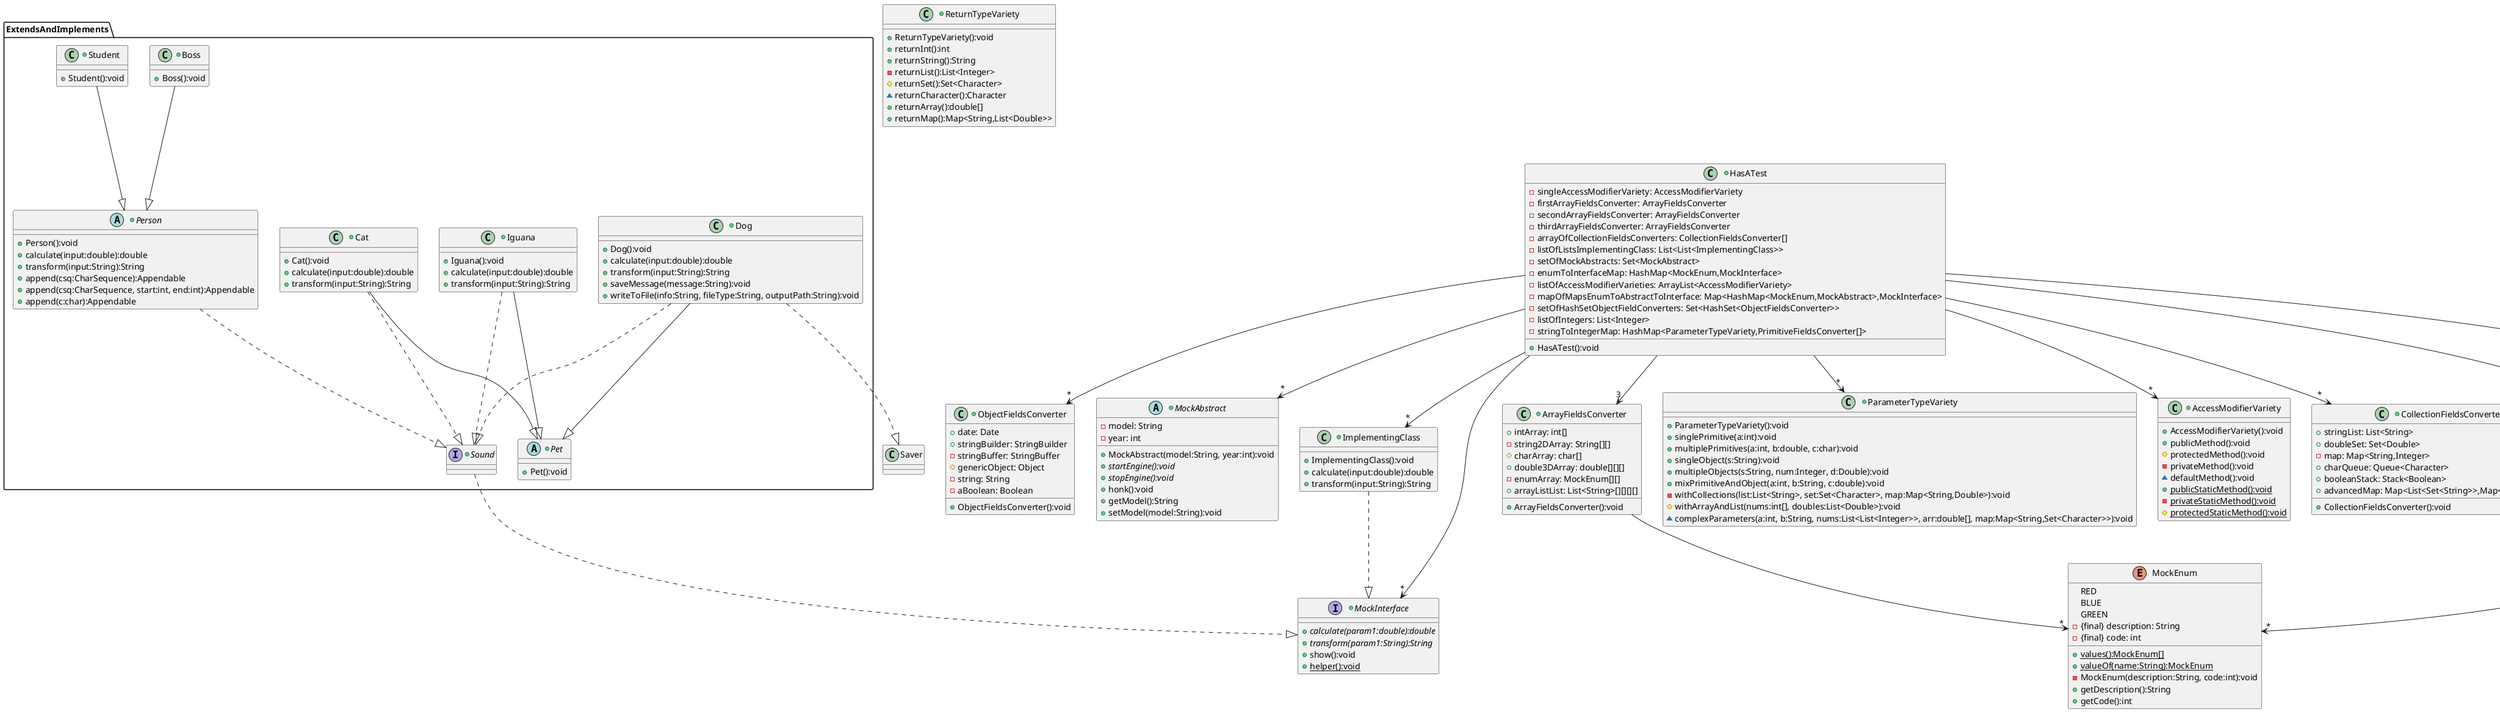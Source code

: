 @startuml
+class CollectionFieldsConverter{
	+ stringList: List<String>
	+ doubleSet: Set<Double>
	- map: Map<String,Integer>
	+ charQueue: Queue<Character>
	+ booleanStack: Stack<Boolean>
	+ advancedMap: Map<List<Set<String>>,Map<String,String>>
	+CollectionFieldsConverter():void
	}

+class PrimitiveFieldsConverter{
	+{final} anInt: int
	- aByte: byte
	# aBoolean: boolean
	~{static} aChar: char
	~ aLong: long
	#{static} aShort: short
	+ aFloat: float
	+ aDouble: double
	+PrimitiveFieldsConverter():void
	}

+class ObjectFieldsConverter{
	+ date: Date
	+ stringBuilder: StringBuilder
	- stringBuffer: StringBuffer
	# genericObject: Object
	- string: String
	- aBoolean: Boolean
	+ObjectFieldsConverter():void
	}

+abstract class MockAbstract{
	- model: String
	- year: int
	+MockAbstract(model:String, year:int):void
	+{abstract}startEngine():void
	+{abstract}stopEngine():void
	+honk():void
	+getModel():String
	+setModel(model:String):void
	}

+interface MockInterface{
	+{abstract}calculate(param1:double):double
	+{abstract}transform(param1:String):String
	+show():void
	+{static}helper():void
	}

+class HasATest{
	- singleAccessModifierVariety: AccessModifierVariety
	- firstArrayFieldsConverter: ArrayFieldsConverter
	- secondArrayFieldsConverter: ArrayFieldsConverter
	- thirdArrayFieldsConverter: ArrayFieldsConverter
	- arrayOfCollectionFieldsConverters: CollectionFieldsConverter[]
	- listOfListsImplementingClass: List<List<ImplementingClass>>
	- setOfMockAbstracts: Set<MockAbstract>
	- enumToInterfaceMap: HashMap<MockEnum,MockInterface>
	- listOfAccessModifierVarieties: ArrayList<AccessModifierVariety>
	- mapOfMapsEnumToAbstractToInterface: Map<HashMap<MockEnum,MockAbstract>,MockInterface>
	- setOfHashSetObjectFieldConverters: Set<HashSet<ObjectFieldsConverter>>
	- listOfIntegers: List<Integer>
	- stringToIntegerMap: HashMap<ParameterTypeVariety,PrimitiveFieldsConverter[]>
	+HasATest():void
	}

+class ReturnTypeVariety{
	+ReturnTypeVariety():void
	+returnInt():int
	+returnString():String
	-returnList():List<Integer>
	#returnSet():Set<Character>
	~returnCharacter():Character
	+returnArray():double[]
	+returnMap():Map<String,List<Double>>
	}

+class ImplementingClass{
	+ImplementingClass():void
	+calculate(input:double):double
	+transform(input:String):String
	}

+class ArrayFieldsConverter{
	+ intArray: int[]
	- string2DArray: String[][]
	# charArray: char[]
	+ double3DArray: double[][][]
	- enumArray: MockEnum[][]
	+ arrayListList: List<String>[][][][]
	+ArrayFieldsConverter():void
	}

enum MockEnum{
	RED
	BLUE
	GREEN
	-{final} description: String
	-{final} code: int
	+{static}values():MockEnum[]
	+{static}valueOf(name:String):MockEnum
	-MockEnum(description:String, code:int):void
	+getDescription():String
	+getCode():int
	}

+class ParameterTypeVariety{
	+ParameterTypeVariety():void
	+singlePrimitive(a:int):void
	+multiplePrimitives(a:int, b:double, c:char):void
	+singleObject(s:String):void
	+multipleObjects(s:String, num:Integer, d:Double):void
	+mixPrimitiveAndObject(a:int, b:String, c:double):void
	-withCollections(list:List<String>, set:Set<Character>, map:Map<String,Double>):void
	#withArrayAndList(nums:int[], doubles:List<Double>):void
	~complexParameters(a:int, b:String, nums:List<List<Integer>>, arr:double[], map:Map<String,Set<Character>>):void
	}

+class AccessModifierVariety{
	+AccessModifierVariety():void
	+publicMethod():void
	#protectedMethod():void
	-privateMethod():void
	~defaultMethod():void
	+{static}publicStaticMethod():void
	-{static}privateStaticMethod():void
	#{static}protectedStaticMethod():void
	}

package ExtendsAndImplements {
	+class Iguana{
	+Iguana():void
	+calculate(input:double):double
	+transform(input:String):String
	}

+class Dog{
	+Dog():void
	+calculate(input:double):double
	+transform(input:String):String
	+saveMessage(message:String):void
	+writeToFile(info:String, fileType:String, outputPath:String):void
	}

+class Cat{
	+Cat():void
	+calculate(input:double):double
	+transform(input:String):String
	}

+class Boss{
	+Boss():void
	}

+abstract class Pet{
	+Pet():void
	}

+interface Sound{
	}

+class Student{
	+Student():void
	}

+abstract class Person{
	+Person():void
	+calculate(input:double):double
	+transform(input:String):String
	+append(csq:CharSequence):Appendable
	+append(csq:CharSequence, start:int, end:int):Appendable
	+append(c:char):Appendable
	}

}
HasATest-->"*"ParameterTypeVariety
Iguana..|>Sound
HasATest-->"*"MockInterface
ImplementingClass..|>MockInterface
Cat--|>Pet
HasATest-->"*"ObjectFieldsConverter
HasATest-->"*"MockEnum
HasATest-->"*"CollectionFieldsConverter
Dog..|>Sound
Dog..|>Saver
HasATest-->"*"AccessModifierVariety
Boss--|>Person
Cat..|>Sound
Person..|>Sound
HasATest-->"*"PrimitiveFieldsConverter
Sound..|>MockInterface
ArrayFieldsConverter-->"*"MockEnum
HasATest-->"*"ImplementingClass
HasATest-->"*"MockAbstract
Student--|>Person
Dog--|>Pet
Iguana--|>Pet
HasATest-->"3"ArrayFieldsConverter
@enduml
